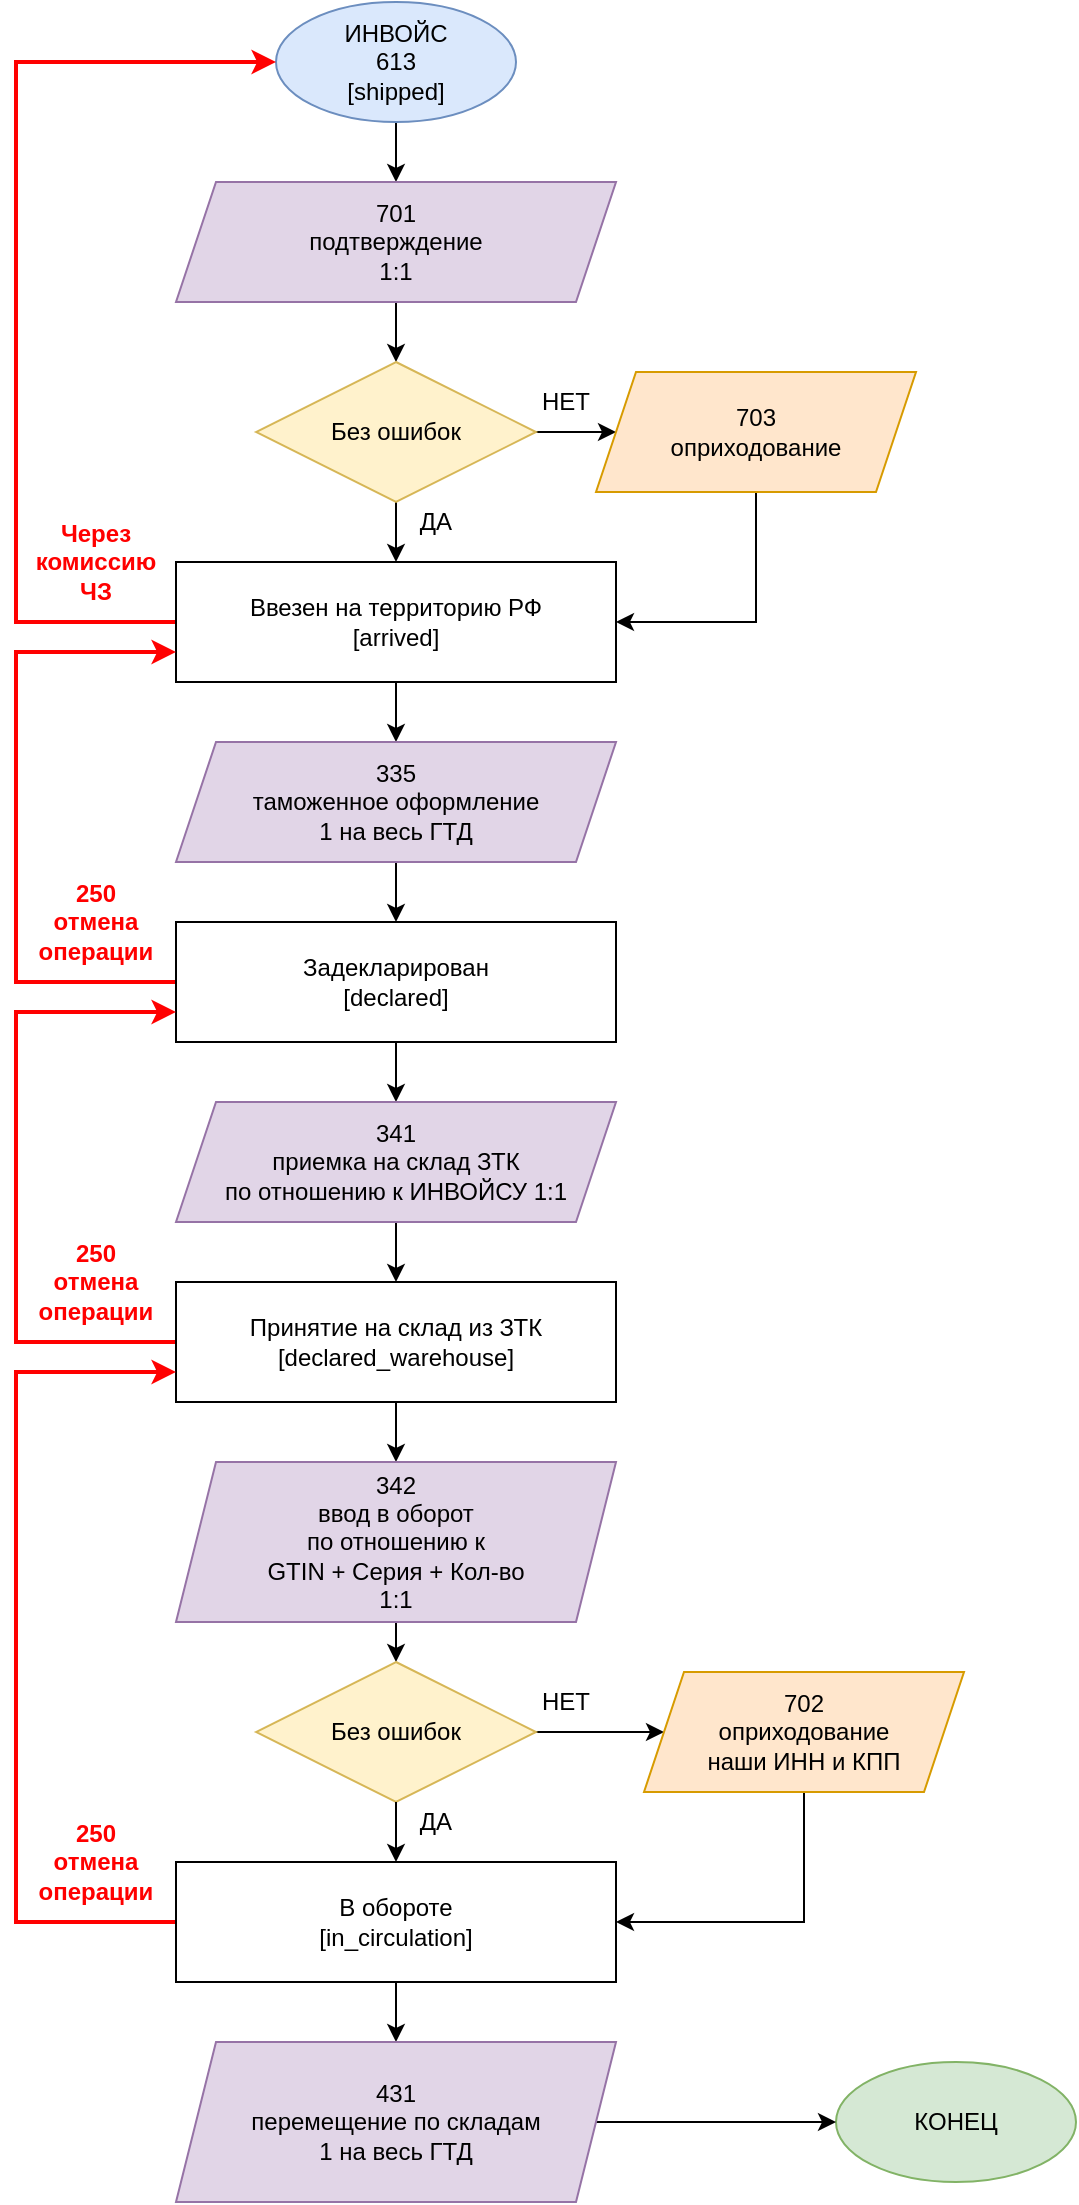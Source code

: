 <mxfile version="14.5.3" type="device" pages="3"><diagram id="KD-9zKYrFwsfSph1_g1K" name="Таможня"><mxGraphModel dx="2334" dy="1183" grid="1" gridSize="10" guides="1" tooltips="1" connect="1" arrows="1" fold="1" page="1" pageScale="1" pageWidth="827" pageHeight="1169" math="0" shadow="0"><root><mxCell id="U6wt1IYxVuwVDRr0pi_E-0"/><mxCell id="U6wt1IYxVuwVDRr0pi_E-1" parent="U6wt1IYxVuwVDRr0pi_E-0"/><mxCell id="E_GokH5FjDk3P01jpn5x-2" value="" style="edgeStyle=orthogonalEdgeStyle;rounded=0;orthogonalLoop=1;jettySize=auto;html=1;strokeWidth=1;" edge="1" parent="U6wt1IYxVuwVDRr0pi_E-1" source="E_GokH5FjDk3P01jpn5x-0" target="E_GokH5FjDk3P01jpn5x-1"><mxGeometry relative="1" as="geometry"/></mxCell><mxCell id="E_GokH5FjDk3P01jpn5x-0" value="ИНВОЙС&lt;br&gt;613&lt;br&gt;[shipped]" style="ellipse;whiteSpace=wrap;html=1;fillColor=#dae8fc;strokeColor=#6c8ebf;" vertex="1" parent="U6wt1IYxVuwVDRr0pi_E-1"><mxGeometry x="340" y="30" width="120" height="60" as="geometry"/></mxCell><mxCell id="E_GokH5FjDk3P01jpn5x-8" value="" style="edgeStyle=orthogonalEdgeStyle;rounded=0;orthogonalLoop=1;jettySize=auto;html=1;strokeColor=#000000;strokeWidth=1;" edge="1" parent="U6wt1IYxVuwVDRr0pi_E-1" source="E_GokH5FjDk3P01jpn5x-1" target="E_GokH5FjDk3P01jpn5x-7"><mxGeometry relative="1" as="geometry"/></mxCell><mxCell id="E_GokH5FjDk3P01jpn5x-1" value="701&lt;br&gt;подтверждение&lt;br&gt;1:1" style="shape=parallelogram;perimeter=parallelogramPerimeter;whiteSpace=wrap;html=1;fixedSize=1;fillColor=#e1d5e7;strokeColor=#9673a6;" vertex="1" parent="U6wt1IYxVuwVDRr0pi_E-1"><mxGeometry x="290" y="120" width="220" height="60" as="geometry"/></mxCell><mxCell id="2bm-Bml6In3gSzfUxMwF-2" style="edgeStyle=orthogonalEdgeStyle;rounded=0;orthogonalLoop=1;jettySize=auto;html=1;exitX=0;exitY=0.5;exitDx=0;exitDy=0;entryX=0;entryY=0.5;entryDx=0;entryDy=0;strokeWidth=2;strokeColor=#FF0000;" edge="1" parent="U6wt1IYxVuwVDRr0pi_E-1" source="E_GokH5FjDk3P01jpn5x-5" target="E_GokH5FjDk3P01jpn5x-0"><mxGeometry relative="1" as="geometry"><Array as="points"><mxPoint x="210" y="340"/><mxPoint x="210" y="60"/></Array></mxGeometry></mxCell><mxCell id="2bm-Bml6In3gSzfUxMwF-5" value="" style="edgeStyle=orthogonalEdgeStyle;rounded=0;orthogonalLoop=1;jettySize=auto;html=1;strokeWidth=1;" edge="1" parent="U6wt1IYxVuwVDRr0pi_E-1" source="E_GokH5FjDk3P01jpn5x-5" target="2bm-Bml6In3gSzfUxMwF-4"><mxGeometry relative="1" as="geometry"/></mxCell><mxCell id="E_GokH5FjDk3P01jpn5x-5" value="Ввезен на территорию РФ&lt;br&gt;[arrived]" style="whiteSpace=wrap;html=1;" vertex="1" parent="U6wt1IYxVuwVDRr0pi_E-1"><mxGeometry x="290" y="310" width="220" height="60" as="geometry"/></mxCell><mxCell id="E_GokH5FjDk3P01jpn5x-9" value="" style="edgeStyle=orthogonalEdgeStyle;rounded=0;orthogonalLoop=1;jettySize=auto;html=1;strokeColor=#000000;strokeWidth=1;" edge="1" parent="U6wt1IYxVuwVDRr0pi_E-1" source="E_GokH5FjDk3P01jpn5x-7" target="E_GokH5FjDk3P01jpn5x-5"><mxGeometry relative="1" as="geometry"/></mxCell><mxCell id="E_GokH5FjDk3P01jpn5x-11" value="" style="edgeStyle=orthogonalEdgeStyle;rounded=0;orthogonalLoop=1;jettySize=auto;html=1;strokeColor=#000000;strokeWidth=1;" edge="1" parent="U6wt1IYxVuwVDRr0pi_E-1" source="E_GokH5FjDk3P01jpn5x-7" target="E_GokH5FjDk3P01jpn5x-10"><mxGeometry relative="1" as="geometry"/></mxCell><mxCell id="E_GokH5FjDk3P01jpn5x-7" value="Без ошибок" style="rhombus;whiteSpace=wrap;html=1;fillColor=#fff2cc;strokeColor=#d6b656;" vertex="1" parent="U6wt1IYxVuwVDRr0pi_E-1"><mxGeometry x="330" y="210" width="140" height="70" as="geometry"/></mxCell><mxCell id="E_GokH5FjDk3P01jpn5x-12" style="edgeStyle=orthogonalEdgeStyle;rounded=0;orthogonalLoop=1;jettySize=auto;html=1;exitX=0.5;exitY=1;exitDx=0;exitDy=0;entryX=1;entryY=0.5;entryDx=0;entryDy=0;strokeColor=#000000;strokeWidth=1;" edge="1" parent="U6wt1IYxVuwVDRr0pi_E-1" source="E_GokH5FjDk3P01jpn5x-10" target="E_GokH5FjDk3P01jpn5x-5"><mxGeometry relative="1" as="geometry"/></mxCell><mxCell id="E_GokH5FjDk3P01jpn5x-10" value="703&lt;br&gt;оприходование" style="shape=parallelogram;perimeter=parallelogramPerimeter;whiteSpace=wrap;html=1;fixedSize=1;fillColor=#ffe6cc;strokeColor=#d79b00;" vertex="1" parent="U6wt1IYxVuwVDRr0pi_E-1"><mxGeometry x="500" y="215" width="160" height="60" as="geometry"/></mxCell><mxCell id="2bm-Bml6In3gSzfUxMwF-0" value="ДА" style="text;html=1;strokeColor=none;fillColor=none;align=center;verticalAlign=middle;whiteSpace=wrap;rounded=0;" vertex="1" parent="U6wt1IYxVuwVDRr0pi_E-1"><mxGeometry x="400" y="280" width="40" height="20" as="geometry"/></mxCell><mxCell id="2bm-Bml6In3gSzfUxMwF-1" value="НЕТ" style="text;html=1;strokeColor=none;fillColor=none;align=center;verticalAlign=middle;whiteSpace=wrap;rounded=0;" vertex="1" parent="U6wt1IYxVuwVDRr0pi_E-1"><mxGeometry x="465" y="220" width="40" height="20" as="geometry"/></mxCell><mxCell id="2bm-Bml6In3gSzfUxMwF-3" value="Через комиссию &lt;br&gt;ЧЗ" style="text;html=1;strokeColor=none;fillColor=none;align=center;verticalAlign=middle;whiteSpace=wrap;rounded=0;strokeWidth=1;fontColor=#FF0000;fontStyle=1" vertex="1" parent="U6wt1IYxVuwVDRr0pi_E-1"><mxGeometry x="210" y="280" width="80" height="60" as="geometry"/></mxCell><mxCell id="2bm-Bml6In3gSzfUxMwF-7" value="" style="edgeStyle=orthogonalEdgeStyle;rounded=0;orthogonalLoop=1;jettySize=auto;html=1;strokeColor=#000000;strokeWidth=1;fontColor=#000000;" edge="1" parent="U6wt1IYxVuwVDRr0pi_E-1" source="2bm-Bml6In3gSzfUxMwF-4" target="2bm-Bml6In3gSzfUxMwF-6"><mxGeometry relative="1" as="geometry"/></mxCell><mxCell id="2bm-Bml6In3gSzfUxMwF-4" value="335&lt;br&gt;таможенное оформление&lt;br&gt;1 на весь ГТД" style="shape=parallelogram;perimeter=parallelogramPerimeter;whiteSpace=wrap;html=1;fixedSize=1;fillColor=#e1d5e7;strokeColor=#9673a6;" vertex="1" parent="U6wt1IYxVuwVDRr0pi_E-1"><mxGeometry x="290" y="400" width="220" height="60" as="geometry"/></mxCell><mxCell id="2bm-Bml6In3gSzfUxMwF-8" style="edgeStyle=orthogonalEdgeStyle;rounded=0;orthogonalLoop=1;jettySize=auto;html=1;exitX=0;exitY=0.5;exitDx=0;exitDy=0;entryX=0;entryY=0.75;entryDx=0;entryDy=0;strokeWidth=2;fontColor=#000000;strokeColor=#FF0000;" edge="1" parent="U6wt1IYxVuwVDRr0pi_E-1" source="2bm-Bml6In3gSzfUxMwF-6" target="E_GokH5FjDk3P01jpn5x-5"><mxGeometry relative="1" as="geometry"><Array as="points"><mxPoint x="210" y="520"/><mxPoint x="210" y="355"/></Array></mxGeometry></mxCell><mxCell id="2bm-Bml6In3gSzfUxMwF-12" value="" style="edgeStyle=orthogonalEdgeStyle;rounded=0;orthogonalLoop=1;jettySize=auto;html=1;strokeWidth=1;fontColor=#000000;" edge="1" parent="U6wt1IYxVuwVDRr0pi_E-1" source="2bm-Bml6In3gSzfUxMwF-6" target="2bm-Bml6In3gSzfUxMwF-11"><mxGeometry relative="1" as="geometry"/></mxCell><mxCell id="2bm-Bml6In3gSzfUxMwF-6" value="Задекларирован&lt;br&gt;[declared]" style="whiteSpace=wrap;html=1;" vertex="1" parent="U6wt1IYxVuwVDRr0pi_E-1"><mxGeometry x="290" y="490" width="220" height="60" as="geometry"/></mxCell><mxCell id="2bm-Bml6In3gSzfUxMwF-10" value="250&lt;br&gt;отмена&lt;br&gt;операции" style="text;html=1;strokeColor=none;fillColor=none;align=center;verticalAlign=middle;whiteSpace=wrap;rounded=0;strokeWidth=1;fontColor=#FF0000;fontStyle=1" vertex="1" parent="U6wt1IYxVuwVDRr0pi_E-1"><mxGeometry x="210" y="460" width="80" height="60" as="geometry"/></mxCell><mxCell id="2bm-Bml6In3gSzfUxMwF-14" value="" style="edgeStyle=orthogonalEdgeStyle;rounded=0;orthogonalLoop=1;jettySize=auto;html=1;strokeColor=#000000;strokeWidth=1;fontColor=#000000;" edge="1" parent="U6wt1IYxVuwVDRr0pi_E-1" source="2bm-Bml6In3gSzfUxMwF-11" target="2bm-Bml6In3gSzfUxMwF-13"><mxGeometry relative="1" as="geometry"/></mxCell><mxCell id="2bm-Bml6In3gSzfUxMwF-11" value="341&lt;br&gt;приемка на склад ЗТК&lt;br&gt;по отношению к ИНВОЙСУ 1:1" style="shape=parallelogram;perimeter=parallelogramPerimeter;whiteSpace=wrap;html=1;fixedSize=1;fillColor=#e1d5e7;strokeColor=#9673a6;" vertex="1" parent="U6wt1IYxVuwVDRr0pi_E-1"><mxGeometry x="290" y="580" width="220" height="60" as="geometry"/></mxCell><mxCell id="2bm-Bml6In3gSzfUxMwF-15" style="edgeStyle=orthogonalEdgeStyle;rounded=0;orthogonalLoop=1;jettySize=auto;html=1;exitX=0;exitY=0.5;exitDx=0;exitDy=0;entryX=0;entryY=0.75;entryDx=0;entryDy=0;strokeWidth=2;fontColor=#000000;strokeColor=#FF0000;" edge="1" parent="U6wt1IYxVuwVDRr0pi_E-1" source="2bm-Bml6In3gSzfUxMwF-13" target="2bm-Bml6In3gSzfUxMwF-6"><mxGeometry relative="1" as="geometry"><Array as="points"><mxPoint x="210" y="700"/><mxPoint x="210" y="535"/></Array></mxGeometry></mxCell><mxCell id="9envBjVpr-s--zInX9rU-1" value="" style="edgeStyle=orthogonalEdgeStyle;rounded=0;orthogonalLoop=1;jettySize=auto;html=1;strokeWidth=1;fontColor=#000000;" edge="1" parent="U6wt1IYxVuwVDRr0pi_E-1" source="2bm-Bml6In3gSzfUxMwF-13" target="9envBjVpr-s--zInX9rU-0"><mxGeometry relative="1" as="geometry"/></mxCell><mxCell id="2bm-Bml6In3gSzfUxMwF-13" value="Принятие на склад из ЗТК&lt;br&gt;[declared_warehouse]" style="whiteSpace=wrap;html=1;" vertex="1" parent="U6wt1IYxVuwVDRr0pi_E-1"><mxGeometry x="290" y="670" width="220" height="60" as="geometry"/></mxCell><mxCell id="2bm-Bml6In3gSzfUxMwF-16" value="250&lt;br&gt;отмена&lt;br&gt;операции" style="text;html=1;strokeColor=none;fillColor=none;align=center;verticalAlign=middle;whiteSpace=wrap;rounded=0;strokeWidth=1;fontColor=#FF0000;fontStyle=1" vertex="1" parent="U6wt1IYxVuwVDRr0pi_E-1"><mxGeometry x="210" y="640" width="80" height="60" as="geometry"/></mxCell><mxCell id="Oi0i_vG1D34kUBi4GbMD-4" style="edgeStyle=orthogonalEdgeStyle;rounded=0;orthogonalLoop=1;jettySize=auto;html=1;exitX=0.5;exitY=1;exitDx=0;exitDy=0;entryX=0.5;entryY=0;entryDx=0;entryDy=0;strokeColor=#000000;strokeWidth=1;fontColor=#000000;" edge="1" parent="U6wt1IYxVuwVDRr0pi_E-1" source="9envBjVpr-s--zInX9rU-0" target="9envBjVpr-s--zInX9rU-4"><mxGeometry relative="1" as="geometry"/></mxCell><mxCell id="9envBjVpr-s--zInX9rU-0" value="342&lt;br&gt;ввод в оборот&lt;br&gt;по отношению к &lt;br&gt;GTIN + Серия + Кол-во&lt;br&gt;1:1" style="shape=parallelogram;perimeter=parallelogramPerimeter;whiteSpace=wrap;html=1;fixedSize=1;fillColor=#e1d5e7;strokeColor=#9673a6;" vertex="1" parent="U6wt1IYxVuwVDRr0pi_E-1"><mxGeometry x="290" y="760" width="220" height="80" as="geometry"/></mxCell><mxCell id="9envBjVpr-s--zInX9rU-13" style="edgeStyle=orthogonalEdgeStyle;rounded=0;orthogonalLoop=1;jettySize=auto;html=1;exitX=0;exitY=0.5;exitDx=0;exitDy=0;entryX=0;entryY=0.75;entryDx=0;entryDy=0;strokeWidth=2;fontColor=#000000;strokeColor=#FF0000;" edge="1" parent="U6wt1IYxVuwVDRr0pi_E-1" source="9envBjVpr-s--zInX9rU-2" target="2bm-Bml6In3gSzfUxMwF-13"><mxGeometry relative="1" as="geometry"><Array as="points"><mxPoint x="210" y="990"/><mxPoint x="210" y="715"/></Array></mxGeometry></mxCell><mxCell id="Oi0i_vG1D34kUBi4GbMD-6" style="edgeStyle=orthogonalEdgeStyle;rounded=0;orthogonalLoop=1;jettySize=auto;html=1;exitX=0.5;exitY=1;exitDx=0;exitDy=0;entryX=0.5;entryY=0;entryDx=0;entryDy=0;strokeColor=#000000;strokeWidth=1;fontColor=#000000;" edge="1" parent="U6wt1IYxVuwVDRr0pi_E-1" source="9envBjVpr-s--zInX9rU-2" target="Oi0i_vG1D34kUBi4GbMD-0"><mxGeometry relative="1" as="geometry"/></mxCell><mxCell id="9envBjVpr-s--zInX9rU-2" value="В обороте&lt;br&gt;[in_circulation]" style="whiteSpace=wrap;html=1;" vertex="1" parent="U6wt1IYxVuwVDRr0pi_E-1"><mxGeometry x="290" y="960" width="220" height="60" as="geometry"/></mxCell><mxCell id="9envBjVpr-s--zInX9rU-7" value="" style="edgeStyle=orthogonalEdgeStyle;rounded=0;orthogonalLoop=1;jettySize=auto;html=1;strokeColor=#000000;strokeWidth=1;fontColor=#000000;" edge="1" parent="U6wt1IYxVuwVDRr0pi_E-1" source="9envBjVpr-s--zInX9rU-4" target="9envBjVpr-s--zInX9rU-6"><mxGeometry relative="1" as="geometry"/></mxCell><mxCell id="9envBjVpr-s--zInX9rU-4" value="Без ошибок" style="rhombus;whiteSpace=wrap;html=1;fillColor=#fff2cc;strokeColor=#d6b656;" vertex="1" parent="U6wt1IYxVuwVDRr0pi_E-1"><mxGeometry x="330" y="860" width="140" height="70" as="geometry"/></mxCell><mxCell id="Oi0i_vG1D34kUBi4GbMD-5" style="edgeStyle=orthogonalEdgeStyle;rounded=0;orthogonalLoop=1;jettySize=auto;html=1;exitX=0.5;exitY=1;exitDx=0;exitDy=0;entryX=1;entryY=0.5;entryDx=0;entryDy=0;strokeColor=#000000;strokeWidth=1;fontColor=#000000;" edge="1" parent="U6wt1IYxVuwVDRr0pi_E-1" source="9envBjVpr-s--zInX9rU-6" target="9envBjVpr-s--zInX9rU-2"><mxGeometry relative="1" as="geometry"/></mxCell><mxCell id="9envBjVpr-s--zInX9rU-6" value="702&lt;br&gt;оприходование&lt;br&gt;наши ИНН и КПП" style="shape=parallelogram;perimeter=parallelogramPerimeter;whiteSpace=wrap;html=1;fixedSize=1;fillColor=#ffe6cc;strokeColor=#d79b00;" vertex="1" parent="U6wt1IYxVuwVDRr0pi_E-1"><mxGeometry x="524" y="865" width="160" height="60" as="geometry"/></mxCell><mxCell id="9envBjVpr-s--zInX9rU-8" value="КОНЕЦ" style="ellipse;whiteSpace=wrap;html=1;fillColor=#d5e8d4;strokeColor=#82b366;" vertex="1" parent="U6wt1IYxVuwVDRr0pi_E-1"><mxGeometry x="620" y="1060" width="120" height="60" as="geometry"/></mxCell><mxCell id="Oi0i_vG1D34kUBi4GbMD-3" style="edgeStyle=orthogonalEdgeStyle;rounded=0;orthogonalLoop=1;jettySize=auto;html=1;exitX=0;exitY=0;exitDx=0;exitDy=0;entryX=0.5;entryY=0;entryDx=0;entryDy=0;strokeColor=#000000;strokeWidth=1;fontColor=#000000;" edge="1" parent="U6wt1IYxVuwVDRr0pi_E-1" source="9envBjVpr-s--zInX9rU-11" target="9envBjVpr-s--zInX9rU-2"><mxGeometry relative="1" as="geometry"/></mxCell><mxCell id="9envBjVpr-s--zInX9rU-11" value="ДА" style="text;html=1;strokeColor=none;fillColor=none;align=center;verticalAlign=middle;whiteSpace=wrap;rounded=0;" vertex="1" parent="U6wt1IYxVuwVDRr0pi_E-1"><mxGeometry x="400" y="930" width="40" height="20" as="geometry"/></mxCell><mxCell id="9envBjVpr-s--zInX9rU-12" value="НЕТ" style="text;html=1;strokeColor=none;fillColor=none;align=center;verticalAlign=middle;whiteSpace=wrap;rounded=0;" vertex="1" parent="U6wt1IYxVuwVDRr0pi_E-1"><mxGeometry x="465" y="870" width="40" height="20" as="geometry"/></mxCell><mxCell id="9envBjVpr-s--zInX9rU-14" value="250&lt;br&gt;отмена&lt;br&gt;операции" style="text;html=1;strokeColor=none;fillColor=none;align=center;verticalAlign=middle;whiteSpace=wrap;rounded=0;strokeWidth=1;fontColor=#FF0000;fontStyle=1" vertex="1" parent="U6wt1IYxVuwVDRr0pi_E-1"><mxGeometry x="210" y="930" width="80" height="60" as="geometry"/></mxCell><mxCell id="Oi0i_vG1D34kUBi4GbMD-7" style="edgeStyle=orthogonalEdgeStyle;rounded=0;orthogonalLoop=1;jettySize=auto;html=1;exitX=1;exitY=0.5;exitDx=0;exitDy=0;entryX=0;entryY=0.5;entryDx=0;entryDy=0;strokeColor=#000000;strokeWidth=1;fontColor=#000000;" edge="1" parent="U6wt1IYxVuwVDRr0pi_E-1" source="Oi0i_vG1D34kUBi4GbMD-0" target="9envBjVpr-s--zInX9rU-8"><mxGeometry relative="1" as="geometry"/></mxCell><mxCell id="Oi0i_vG1D34kUBi4GbMD-0" value="431&lt;br&gt;перемещение по складам&lt;br&gt;1 на весь ГТД" style="shape=parallelogram;perimeter=parallelogramPerimeter;whiteSpace=wrap;html=1;fixedSize=1;fillColor=#e1d5e7;strokeColor=#9673a6;" vertex="1" parent="U6wt1IYxVuwVDRr0pi_E-1"><mxGeometry x="290" y="1050" width="220" height="80" as="geometry"/></mxCell></root></mxGraphModel></diagram><diagram id="7pE1c3X_t5cvwjhN5Ei_" name="Приход"><mxGraphModel dx="1922" dy="974" grid="1" gridSize="10" guides="1" tooltips="1" connect="1" arrows="1" fold="1" page="1" pageScale="1" pageWidth="827" pageHeight="1169" math="0" shadow="0"><root><mxCell id="kM5PLOVD1hdV6ZSJMRKt-0"/><mxCell id="kM5PLOVD1hdV6ZSJMRKt-1" parent="kM5PLOVD1hdV6ZSJMRKt-0"/><mxCell id="bgzrOhTBzZzaWPZOZ_uz-19" style="edgeStyle=orthogonalEdgeStyle;rounded=0;orthogonalLoop=1;jettySize=auto;html=1;exitX=0.5;exitY=1;exitDx=0;exitDy=0;entryX=0.5;entryY=0;entryDx=0;entryDy=0;strokeColor=#000000;strokeWidth=1;fontColor=#000000;" edge="1" parent="kM5PLOVD1hdV6ZSJMRKt-1" source="6h-eOCabc6o4DHB5sp66-0" target="bgzrOhTBzZzaWPZOZ_uz-13"><mxGeometry relative="1" as="geometry"/></mxCell><mxCell id="6h-eOCabc6o4DHB5sp66-0" value="Приход товара на склад" style="ellipse;whiteSpace=wrap;html=1;fillColor=#dae8fc;strokeColor=#6c8ebf;" vertex="1" parent="kM5PLOVD1hdV6ZSJMRKt-1"><mxGeometry x="119" y="30" width="120" height="60" as="geometry"/></mxCell><mxCell id="ttcPW4b0a1kpVX-7MMrN-3" value="" style="edgeStyle=orthogonalEdgeStyle;rounded=0;orthogonalLoop=1;jettySize=auto;html=1;strokeColor=#000000;strokeWidth=1;fontColor=#000000;" edge="1" parent="kM5PLOVD1hdV6ZSJMRKt-1" source="ttcPW4b0a1kpVX-7MMrN-0" target="ttcPW4b0a1kpVX-7MMrN-2"><mxGeometry relative="1" as="geometry"/></mxCell><mxCell id="ttcPW4b0a1kpVX-7MMrN-0" value="220&lt;br&gt;вложенность коробок" style="shape=parallelogram;perimeter=parallelogramPerimeter;whiteSpace=wrap;html=1;fixedSize=1;fillColor=#e1d5e7;strokeColor=#9673a6;" vertex="1" parent="kM5PLOVD1hdV6ZSJMRKt-1"><mxGeometry x="69" y="210" width="220" height="60" as="geometry"/></mxCell><mxCell id="CsDjHaIn5sIymLzatYvC-4" style="edgeStyle=orthogonalEdgeStyle;rounded=0;orthogonalLoop=1;jettySize=auto;html=1;exitX=0.5;exitY=1;exitDx=0;exitDy=0;entryX=0.5;entryY=0;entryDx=0;entryDy=0;strokeColor=#000000;strokeWidth=1;fontColor=#000000;" edge="1" parent="kM5PLOVD1hdV6ZSJMRKt-1" source="ttcPW4b0a1kpVX-7MMrN-2" target="CsDjHaIn5sIymLzatYvC-0"><mxGeometry relative="1" as="geometry"/></mxCell><mxCell id="ttcPW4b0a1kpVX-7MMrN-2" value="Сверка содержимого с ПН (6001)" style="rounded=0;whiteSpace=wrap;html=1;strokeWidth=1;fontColor=#000000;" vertex="1" parent="kM5PLOVD1hdV6ZSJMRKt-1"><mxGeometry x="69" y="300" width="220" height="60" as="geometry"/></mxCell><mxCell id="CsDjHaIn5sIymLzatYvC-7" value="" style="edgeStyle=orthogonalEdgeStyle;rounded=0;orthogonalLoop=1;jettySize=auto;html=1;strokeColor=#000000;strokeWidth=1;fontColor=#000000;" edge="1" parent="kM5PLOVD1hdV6ZSJMRKt-1" source="CsDjHaIn5sIymLzatYvC-0" target="CsDjHaIn5sIymLzatYvC-5"><mxGeometry relative="1" as="geometry"/></mxCell><mxCell id="bgzrOhTBzZzaWPZOZ_uz-6" value="" style="edgeStyle=orthogonalEdgeStyle;rounded=0;orthogonalLoop=1;jettySize=auto;html=1;strokeColor=#000000;strokeWidth=1;fontColor=#000000;" edge="1" parent="kM5PLOVD1hdV6ZSJMRKt-1" source="CsDjHaIn5sIymLzatYvC-0" target="bgzrOhTBzZzaWPZOZ_uz-3"><mxGeometry relative="1" as="geometry"/></mxCell><mxCell id="CsDjHaIn5sIymLzatYvC-0" value="Без ошибок" style="rhombus;whiteSpace=wrap;html=1;fillColor=#fff2cc;strokeColor=#d6b656;" vertex="1" parent="kM5PLOVD1hdV6ZSJMRKt-1"><mxGeometry x="109" y="390" width="140" height="70" as="geometry"/></mxCell><mxCell id="CsDjHaIn5sIymLzatYvC-1" value="ДА" style="text;html=1;strokeColor=none;fillColor=none;align=center;verticalAlign=middle;whiteSpace=wrap;rounded=0;" vertex="1" parent="kM5PLOVD1hdV6ZSJMRKt-1"><mxGeometry x="189" y="460" width="30" height="20" as="geometry"/></mxCell><mxCell id="CsDjHaIn5sIymLzatYvC-2" value="НЕТ" style="text;html=1;strokeColor=none;fillColor=none;align=center;verticalAlign=middle;whiteSpace=wrap;rounded=0;" vertex="1" parent="kM5PLOVD1hdV6ZSJMRKt-1"><mxGeometry x="244" y="400" width="40" height="20" as="geometry"/></mxCell><mxCell id="CsDjHaIn5sIymLzatYvC-13" style="edgeStyle=orthogonalEdgeStyle;rounded=0;orthogonalLoop=1;jettySize=auto;html=1;exitX=0.5;exitY=1;exitDx=0;exitDy=0;entryX=0.5;entryY=0;entryDx=0;entryDy=0;strokeColor=#000000;strokeWidth=1;fontColor=#000000;" edge="1" parent="kM5PLOVD1hdV6ZSJMRKt-1" source="CsDjHaIn5sIymLzatYvC-5" target="CsDjHaIn5sIymLzatYvC-9"><mxGeometry relative="1" as="geometry"/></mxCell><mxCell id="CsDjHaIn5sIymLzatYvC-5" value="701&lt;br&gt;подтверждение&lt;br&gt;весь документ" style="shape=parallelogram;perimeter=parallelogramPerimeter;whiteSpace=wrap;html=1;fixedSize=1;fillColor=#e1d5e7;strokeColor=#9673a6;" vertex="1" parent="kM5PLOVD1hdV6ZSJMRKt-1"><mxGeometry x="69" y="500" width="220" height="60" as="geometry"/></mxCell><mxCell id="CsDjHaIn5sIymLzatYvC-16" value="" style="edgeStyle=orthogonalEdgeStyle;rounded=0;orthogonalLoop=1;jettySize=auto;html=1;strokeColor=#000000;strokeWidth=1;fontColor=#000000;" edge="1" parent="kM5PLOVD1hdV6ZSJMRKt-1" source="CsDjHaIn5sIymLzatYvC-9" target="CsDjHaIn5sIymLzatYvC-15"><mxGeometry relative="1" as="geometry"/></mxCell><mxCell id="bgzrOhTBzZzaWPZOZ_uz-29" style="edgeStyle=orthogonalEdgeStyle;rounded=0;orthogonalLoop=1;jettySize=auto;html=1;exitX=0;exitY=0.5;exitDx=0;exitDy=0;entryX=0;entryY=0.5;entryDx=0;entryDy=0;strokeColor=#000000;strokeWidth=1;fontColor=#000000;" edge="1" parent="kM5PLOVD1hdV6ZSJMRKt-1" source="CsDjHaIn5sIymLzatYvC-9" target="bgzrOhTBzZzaWPZOZ_uz-0"><mxGeometry relative="1" as="geometry"><Array as="points"><mxPoint x="40" y="685"/><mxPoint x="40" y="891"/></Array></mxGeometry></mxCell><mxCell id="CsDjHaIn5sIymLzatYvC-9" value="КОТЕЛЬНИКИ&lt;br&gt;00000000172389" style="rhombus;whiteSpace=wrap;html=1;fillColor=#fff2cc;strokeColor=#d6b656;" vertex="1" parent="kM5PLOVD1hdV6ZSJMRKt-1"><mxGeometry x="89" y="650" width="180" height="70" as="geometry"/></mxCell><mxCell id="CsDjHaIn5sIymLzatYvC-10" value="ДА" style="text;html=1;strokeColor=none;fillColor=none;align=center;verticalAlign=middle;whiteSpace=wrap;rounded=0;" vertex="1" parent="kM5PLOVD1hdV6ZSJMRKt-1"><mxGeometry x="189" y="720" width="30" height="20" as="geometry"/></mxCell><mxCell id="CsDjHaIn5sIymLzatYvC-11" value="НЕТ" style="text;html=1;strokeColor=none;fillColor=none;align=center;verticalAlign=middle;whiteSpace=wrap;rounded=0;" vertex="1" parent="kM5PLOVD1hdV6ZSJMRKt-1"><mxGeometry x="59" y="660" width="40" height="20" as="geometry"/></mxCell><mxCell id="bgzrOhTBzZzaWPZOZ_uz-1" value="" style="edgeStyle=orthogonalEdgeStyle;rounded=0;orthogonalLoop=1;jettySize=auto;html=1;strokeColor=#000000;strokeWidth=1;fontColor=#000000;" edge="1" parent="kM5PLOVD1hdV6ZSJMRKt-1" source="CsDjHaIn5sIymLzatYvC-15" target="bgzrOhTBzZzaWPZOZ_uz-0"><mxGeometry relative="1" as="geometry"/></mxCell><mxCell id="CsDjHaIn5sIymLzatYvC-15" value="431&lt;br&gt;перемещение по складам&lt;br&gt;по подтвержденным позициям" style="shape=parallelogram;perimeter=parallelogramPerimeter;whiteSpace=wrap;html=1;fixedSize=1;fillColor=#e1d5e7;strokeColor=#9673a6;" vertex="1" parent="kM5PLOVD1hdV6ZSJMRKt-1"><mxGeometry x="69" y="761" width="220" height="60" as="geometry"/></mxCell><mxCell id="bgzrOhTBzZzaWPZOZ_uz-0" value="КОНЕЦ" style="ellipse;whiteSpace=wrap;html=1;fillColor=#d5e8d4;strokeColor=#82b366;" vertex="1" parent="kM5PLOVD1hdV6ZSJMRKt-1"><mxGeometry x="119" y="861" width="120" height="60" as="geometry"/></mxCell><mxCell id="bgzrOhTBzZzaWPZOZ_uz-8" value="" style="edgeStyle=orthogonalEdgeStyle;rounded=0;orthogonalLoop=1;jettySize=auto;html=1;strokeColor=#000000;strokeWidth=1;fontColor=#000000;" edge="1" parent="kM5PLOVD1hdV6ZSJMRKt-1" source="bgzrOhTBzZzaWPZOZ_uz-3" target="bgzrOhTBzZzaWPZOZ_uz-7"><mxGeometry relative="1" as="geometry"/></mxCell><mxCell id="bgzrOhTBzZzaWPZOZ_uz-37" style="edgeStyle=orthogonalEdgeStyle;rounded=0;orthogonalLoop=1;jettySize=auto;html=1;exitX=1;exitY=0.5;exitDx=0;exitDy=0;entryX=1;entryY=0.5;entryDx=0;entryDy=0;strokeColor=#000000;strokeWidth=1;fontColor=#000000;" edge="1" parent="kM5PLOVD1hdV6ZSJMRKt-1" source="bgzrOhTBzZzaWPZOZ_uz-3" target="bgzrOhTBzZzaWPZOZ_uz-10"><mxGeometry relative="1" as="geometry"><Array as="points"><mxPoint x="610" y="425"/><mxPoint x="610" y="650"/></Array></mxGeometry></mxCell><mxCell id="bgzrOhTBzZzaWPZOZ_uz-3" value="Совпадения по&lt;br&gt;GTIN + Серия + Кол-во" style="rhombus;whiteSpace=wrap;html=1;fillColor=#fff2cc;strokeColor=#d6b656;" vertex="1" parent="kM5PLOVD1hdV6ZSJMRKt-1"><mxGeometry x="330" y="390" width="220" height="70" as="geometry"/></mxCell><mxCell id="bgzrOhTBzZzaWPZOZ_uz-4" value="ДА" style="text;html=1;strokeColor=none;fillColor=none;align=center;verticalAlign=middle;whiteSpace=wrap;rounded=0;" vertex="1" parent="kM5PLOVD1hdV6ZSJMRKt-1"><mxGeometry x="464" y="460" width="30" height="20" as="geometry"/></mxCell><mxCell id="bgzrOhTBzZzaWPZOZ_uz-5" value="НЕТ" style="text;html=1;strokeColor=none;fillColor=none;align=center;verticalAlign=middle;whiteSpace=wrap;rounded=0;" vertex="1" parent="kM5PLOVD1hdV6ZSJMRKt-1"><mxGeometry x="555" y="400" width="40" height="20" as="geometry"/></mxCell><mxCell id="bgzrOhTBzZzaWPZOZ_uz-9" style="edgeStyle=orthogonalEdgeStyle;rounded=0;orthogonalLoop=1;jettySize=auto;html=1;exitX=0.5;exitY=1;exitDx=0;exitDy=0;entryX=0.5;entryY=0;entryDx=0;entryDy=0;strokeColor=#000000;strokeWidth=1;fontColor=#000000;" edge="1" parent="kM5PLOVD1hdV6ZSJMRKt-1" source="bgzrOhTBzZzaWPZOZ_uz-7" target="CsDjHaIn5sIymLzatYvC-9"><mxGeometry relative="1" as="geometry"><Array as="points"><mxPoint x="440" y="590"/><mxPoint x="179" y="590"/></Array></mxGeometry></mxCell><mxCell id="bgzrOhTBzZzaWPZOZ_uz-7" value="701&lt;br&gt;подтверждение&lt;br&gt;совпадений" style="shape=parallelogram;perimeter=parallelogramPerimeter;whiteSpace=wrap;html=1;fixedSize=1;fillColor=#e1d5e7;strokeColor=#9673a6;" vertex="1" parent="kM5PLOVD1hdV6ZSJMRKt-1"><mxGeometry x="330" y="500" width="220" height="60" as="geometry"/></mxCell><mxCell id="bgzrOhTBzZzaWPZOZ_uz-30" style="edgeStyle=orthogonalEdgeStyle;rounded=0;orthogonalLoop=1;jettySize=auto;html=1;exitX=0.5;exitY=1;exitDx=0;exitDy=0;entryX=1;entryY=0.5;entryDx=0;entryDy=0;strokeColor=#000000;strokeWidth=1;fontColor=#000000;" edge="1" parent="kM5PLOVD1hdV6ZSJMRKt-1" source="bgzrOhTBzZzaWPZOZ_uz-10" target="bgzrOhTBzZzaWPZOZ_uz-0"><mxGeometry relative="1" as="geometry"/></mxCell><mxCell id="bgzrOhTBzZzaWPZOZ_uz-10" value="252&lt;br&gt;отказ от приемки&lt;br&gt;по не совпадениям" style="shape=parallelogram;perimeter=parallelogramPerimeter;whiteSpace=wrap;html=1;fixedSize=1;fillColor=#e1d5e7;strokeColor=#9673a6;" vertex="1" parent="kM5PLOVD1hdV6ZSJMRKt-1"><mxGeometry x="330" y="620" width="220" height="60" as="geometry"/></mxCell><mxCell id="bgzrOhTBzZzaWPZOZ_uz-17" value="" style="edgeStyle=orthogonalEdgeStyle;rounded=0;orthogonalLoop=1;jettySize=auto;html=1;strokeColor=#000000;strokeWidth=1;fontColor=#000000;" edge="1" parent="kM5PLOVD1hdV6ZSJMRKt-1" source="bgzrOhTBzZzaWPZOZ_uz-13" target="ttcPW4b0a1kpVX-7MMrN-0"><mxGeometry relative="1" as="geometry"/></mxCell><mxCell id="bgzrOhTBzZzaWPZOZ_uz-23" style="edgeStyle=orthogonalEdgeStyle;rounded=0;orthogonalLoop=1;jettySize=auto;html=1;exitX=1;exitY=0.5;exitDx=0;exitDy=0;entryX=0;entryY=0.5;entryDx=0;entryDy=0;strokeColor=#000000;strokeWidth=1;fontColor=#000000;" edge="1" parent="kM5PLOVD1hdV6ZSJMRKt-1" source="bgzrOhTBzZzaWPZOZ_uz-13" target="bgzrOhTBzZzaWPZOZ_uz-20"><mxGeometry relative="1" as="geometry"/></mxCell><mxCell id="bgzrOhTBzZzaWPZOZ_uz-13" value="Документ в МДЛП&lt;br&gt;есть (601,603)" style="rhombus;whiteSpace=wrap;html=1;fillColor=#fff2cc;strokeColor=#d6b656;" vertex="1" parent="kM5PLOVD1hdV6ZSJMRKt-1"><mxGeometry x="89" y="110" width="180" height="70" as="geometry"/></mxCell><mxCell id="bgzrOhTBzZzaWPZOZ_uz-14" value="ДА" style="text;html=1;strokeColor=none;fillColor=none;align=center;verticalAlign=middle;whiteSpace=wrap;rounded=0;" vertex="1" parent="kM5PLOVD1hdV6ZSJMRKt-1"><mxGeometry x="189" y="180" width="30" height="20" as="geometry"/></mxCell><mxCell id="bgzrOhTBzZzaWPZOZ_uz-15" value="НЕТ" style="text;html=1;strokeColor=none;fillColor=none;align=center;verticalAlign=middle;whiteSpace=wrap;rounded=0;" vertex="1" parent="kM5PLOVD1hdV6ZSJMRKt-1"><mxGeometry x="269" y="120" width="40" height="20" as="geometry"/></mxCell><mxCell id="bgzrOhTBzZzaWPZOZ_uz-25" value="" style="edgeStyle=orthogonalEdgeStyle;rounded=0;orthogonalLoop=1;jettySize=auto;html=1;strokeColor=#000000;strokeWidth=1;fontColor=#000000;" edge="1" parent="kM5PLOVD1hdV6ZSJMRKt-1" source="bgzrOhTBzZzaWPZOZ_uz-20" target="bgzrOhTBzZzaWPZOZ_uz-24"><mxGeometry relative="1" as="geometry"/></mxCell><mxCell id="bgzrOhTBzZzaWPZOZ_uz-28" value="" style="edgeStyle=orthogonalEdgeStyle;rounded=0;orthogonalLoop=1;jettySize=auto;html=1;strokeColor=#000000;strokeWidth=1;fontColor=#000000;" edge="1" parent="kM5PLOVD1hdV6ZSJMRKt-1" source="bgzrOhTBzZzaWPZOZ_uz-20" target="bgzrOhTBzZzaWPZOZ_uz-27"><mxGeometry relative="1" as="geometry"/></mxCell><mxCell id="bgzrOhTBzZzaWPZOZ_uz-20" value="Совпадения по&lt;br&gt;GTIN + Серия + Кол-во" style="rhombus;whiteSpace=wrap;html=1;fillColor=#fff2cc;strokeColor=#d6b656;" vertex="1" parent="kM5PLOVD1hdV6ZSJMRKt-1"><mxGeometry x="330" y="110" width="220" height="70" as="geometry"/></mxCell><mxCell id="bgzrOhTBzZzaWPZOZ_uz-21" value="ДА" style="text;html=1;strokeColor=none;fillColor=none;align=center;verticalAlign=middle;whiteSpace=wrap;rounded=0;" vertex="1" parent="kM5PLOVD1hdV6ZSJMRKt-1"><mxGeometry x="464" y="180" width="30" height="20" as="geometry"/></mxCell><mxCell id="bgzrOhTBzZzaWPZOZ_uz-22" value="НЕТ" style="text;html=1;strokeColor=none;fillColor=none;align=center;verticalAlign=middle;whiteSpace=wrap;rounded=0;" vertex="1" parent="kM5PLOVD1hdV6ZSJMRKt-1"><mxGeometry x="555" y="120" width="40" height="20" as="geometry"/></mxCell><mxCell id="bgzrOhTBzZzaWPZOZ_uz-35" value="" style="edgeStyle=orthogonalEdgeStyle;rounded=0;orthogonalLoop=1;jettySize=auto;html=1;strokeColor=#000000;strokeWidth=1;fontColor=#000000;" edge="1" parent="kM5PLOVD1hdV6ZSJMRKt-1" source="bgzrOhTBzZzaWPZOZ_uz-24" target="bgzrOhTBzZzaWPZOZ_uz-34"><mxGeometry relative="1" as="geometry"/></mxCell><mxCell id="bgzrOhTBzZzaWPZOZ_uz-24" value="702&lt;br&gt;оприходование&lt;br&gt;по совпадениям" style="shape=parallelogram;perimeter=parallelogramPerimeter;whiteSpace=wrap;html=1;fixedSize=1;fillColor=#e1d5e7;strokeColor=#9673a6;" vertex="1" parent="kM5PLOVD1hdV6ZSJMRKt-1"><mxGeometry x="330" y="210" width="220" height="60" as="geometry"/></mxCell><mxCell id="bgzrOhTBzZzaWPZOZ_uz-33" style="edgeStyle=orthogonalEdgeStyle;rounded=0;orthogonalLoop=1;jettySize=auto;html=1;exitX=0.5;exitY=1;exitDx=0;exitDy=0;entryX=1;entryY=0.5;entryDx=0;entryDy=0;strokeColor=#000000;strokeWidth=1;fontColor=#000000;" edge="1" parent="kM5PLOVD1hdV6ZSJMRKt-1" source="bgzrOhTBzZzaWPZOZ_uz-27" target="bgzrOhTBzZzaWPZOZ_uz-0"><mxGeometry relative="1" as="geometry"/></mxCell><mxCell id="bgzrOhTBzZzaWPZOZ_uz-27" value="Отказ от приемки" style="rounded=0;whiteSpace=wrap;html=1;strokeWidth=1;fontColor=#000000;" vertex="1" parent="kM5PLOVD1hdV6ZSJMRKt-1"><mxGeometry x="620" y="115" width="160" height="60" as="geometry"/></mxCell><mxCell id="bgzrOhTBzZzaWPZOZ_uz-36" style="edgeStyle=orthogonalEdgeStyle;rounded=0;orthogonalLoop=1;jettySize=auto;html=1;exitX=1;exitY=0.5;exitDx=0;exitDy=0;entryX=1;entryY=0.5;entryDx=0;entryDy=0;strokeColor=#000000;strokeWidth=1;fontColor=#000000;" edge="1" parent="kM5PLOVD1hdV6ZSJMRKt-1" source="bgzrOhTBzZzaWPZOZ_uz-34" target="bgzrOhTBzZzaWPZOZ_uz-0"><mxGeometry relative="1" as="geometry"><Array as="points"><mxPoint x="700" y="330"/><mxPoint x="700" y="891"/></Array></mxGeometry></mxCell><mxCell id="bgzrOhTBzZzaWPZOZ_uz-34" value="Отказ от приемки по несовпадениям" style="rounded=0;whiteSpace=wrap;html=1;strokeWidth=1;fontColor=#000000;" vertex="1" parent="kM5PLOVD1hdV6ZSJMRKt-1"><mxGeometry x="330" y="300" width="220" height="60" as="geometry"/></mxCell></root></mxGraphModel></diagram><diagram id="0XhQloj9eol29l44m74p" name="Общая"><mxGraphModel dx="193" dy="690" grid="1" gridSize="10" guides="1" tooltips="1" connect="1" arrows="1" fold="1" page="1" pageScale="1" pageWidth="1169" pageHeight="827" math="0" shadow="0"><root><mxCell id="kyfXwS2amUqMG_Dio6Pv-0"/><mxCell id="8V0As2efvIM2ByDiwWGh-140" value="Схемы" style="locked=1;" parent="kyfXwS2amUqMG_Dio6Pv-0"/><mxCell id="8V0As2efvIM2ByDiwWGh-141" style="edgeStyle=orthogonalEdgeStyle;rounded=0;orthogonalLoop=1;jettySize=auto;html=1;exitX=0.5;exitY=1;exitDx=0;exitDy=0;entryX=0.5;entryY=0;entryDx=0;entryDy=0;strokeColor=#d6b656;strokeWidth=1;fontColor=#3399FF;fillColor=#fff2cc;" edge="1" parent="8V0As2efvIM2ByDiwWGh-140" source="8V0As2efvIM2ByDiwWGh-142" target="8V0As2efvIM2ByDiwWGh-147"><mxGeometry relative="1" as="geometry"/></mxCell><mxCell id="8V0As2efvIM2ByDiwWGh-142" value="&lt;font color=&quot;#000000&quot;&gt;601&lt;/font&gt;" style="rounded=0;whiteSpace=wrap;html=1;strokeWidth=1;fillColor=#f5f5f5;fontColor=#333333;strokeColor=#666666;" vertex="1" parent="8V0As2efvIM2ByDiwWGh-140"><mxGeometry x="1530" y="124" width="60" height="30" as="geometry"/></mxCell><mxCell id="8V0As2efvIM2ByDiwWGh-143" style="edgeStyle=orthogonalEdgeStyle;rounded=0;orthogonalLoop=1;jettySize=auto;html=1;exitX=0.5;exitY=1;exitDx=0;exitDy=0;entryX=0.5;entryY=0;entryDx=0;entryDy=0;strokeColor=#d6b656;strokeWidth=1;fontColor=#3399FF;fillColor=#fff2cc;" edge="1" parent="8V0As2efvIM2ByDiwWGh-140" source="8V0As2efvIM2ByDiwWGh-144" target="8V0As2efvIM2ByDiwWGh-151"><mxGeometry relative="1" as="geometry"/></mxCell><mxCell id="8V0As2efvIM2ByDiwWGh-144" value="&lt;font color=&quot;#000000&quot;&gt;701&lt;/font&gt;" style="rounded=0;whiteSpace=wrap;html=1;strokeWidth=1;fillColor=#d5e8d4;strokeColor=#82b366;" vertex="1" parent="8V0As2efvIM2ByDiwWGh-140"><mxGeometry x="1640" y="234" width="60" height="30" as="geometry"/></mxCell><mxCell id="8V0As2efvIM2ByDiwWGh-145" style="edgeStyle=orthogonalEdgeStyle;rounded=0;orthogonalLoop=1;jettySize=auto;html=1;exitX=1;exitY=0.5;exitDx=0;exitDy=0;entryX=0.5;entryY=0;entryDx=0;entryDy=0;strokeColor=#82b366;strokeWidth=1;fontColor=#3399FF;fillColor=#d5e8d4;" edge="1" parent="8V0As2efvIM2ByDiwWGh-140" source="8V0As2efvIM2ByDiwWGh-147" target="8V0As2efvIM2ByDiwWGh-144"><mxGeometry relative="1" as="geometry"/></mxCell><mxCell id="8V0As2efvIM2ByDiwWGh-146" style="edgeStyle=orthogonalEdgeStyle;rounded=0;orthogonalLoop=1;jettySize=auto;html=1;exitX=0;exitY=0.5;exitDx=0;exitDy=0;entryX=0.5;entryY=0;entryDx=0;entryDy=0;strokeColor=#b85450;strokeWidth=1;fontColor=#3399FF;fillColor=#f8cecc;" edge="1" parent="8V0As2efvIM2ByDiwWGh-140" source="8V0As2efvIM2ByDiwWGh-147" target="8V0As2efvIM2ByDiwWGh-148"><mxGeometry relative="1" as="geometry"/></mxCell><mxCell id="8V0As2efvIM2ByDiwWGh-147" value="ОК" style="rhombus;whiteSpace=wrap;html=1;strokeWidth=1;fillColor=#fff2cc;strokeColor=#d6b656;" vertex="1" parent="8V0As2efvIM2ByDiwWGh-140"><mxGeometry x="1550" y="194" width="100" height="40" as="geometry"/></mxCell><mxCell id="8V0As2efvIM2ByDiwWGh-148" value="&lt;font color=&quot;#000000&quot;&gt;252&lt;/font&gt;" style="rounded=0;whiteSpace=wrap;html=1;strokeWidth=1;fillColor=#f8cecc;strokeColor=#b85450;" vertex="1" parent="8V0As2efvIM2ByDiwWGh-140"><mxGeometry x="1500" y="234" width="60" height="30" as="geometry"/></mxCell><mxCell id="8V0As2efvIM2ByDiwWGh-149" style="edgeStyle=orthogonalEdgeStyle;rounded=0;orthogonalLoop=1;jettySize=auto;html=1;exitX=1;exitY=0.5;exitDx=0;exitDy=0;entryX=0.5;entryY=0;entryDx=0;entryDy=0;strokeColor=#666666;strokeWidth=1;fontColor=#3399FF;fillColor=#f5f5f5;" edge="1" parent="8V0As2efvIM2ByDiwWGh-140" source="8V0As2efvIM2ByDiwWGh-151" target="8V0As2efvIM2ByDiwWGh-153"><mxGeometry relative="1" as="geometry"/></mxCell><mxCell id="8V0As2efvIM2ByDiwWGh-150" style="edgeStyle=orthogonalEdgeStyle;rounded=0;orthogonalLoop=1;jettySize=auto;html=1;exitX=0.5;exitY=1;exitDx=0;exitDy=0;entryX=0.5;entryY=0;entryDx=0;entryDy=0;strokeColor=#d6b656;strokeWidth=1;fontColor=#3399FF;fillColor=#fff2cc;" edge="1" parent="8V0As2efvIM2ByDiwWGh-140" source="8V0As2efvIM2ByDiwWGh-151" target="8V0As2efvIM2ByDiwWGh-164"><mxGeometry relative="1" as="geometry"/></mxCell><mxCell id="8V0As2efvIM2ByDiwWGh-151" value="Котельники" style="rhombus;whiteSpace=wrap;html=1;strokeWidth=1;fillColor=#fff2cc;strokeColor=#d6b656;" vertex="1" parent="8V0As2efvIM2ByDiwWGh-140"><mxGeometry x="1620" y="284" width="100" height="40" as="geometry"/></mxCell><mxCell id="8V0As2efvIM2ByDiwWGh-152" style="edgeStyle=orthogonalEdgeStyle;rounded=0;orthogonalLoop=1;jettySize=auto;html=1;exitX=0.5;exitY=1;exitDx=0;exitDy=0;entryX=0.5;entryY=0;entryDx=0;entryDy=0;strokeColor=#d6b656;strokeWidth=1;fontColor=#3399FF;fillColor=#fff2cc;" edge="1" parent="8V0As2efvIM2ByDiwWGh-140" source="8V0As2efvIM2ByDiwWGh-153" target="8V0As2efvIM2ByDiwWGh-164"><mxGeometry relative="1" as="geometry"/></mxCell><mxCell id="8V0As2efvIM2ByDiwWGh-153" value="&lt;font color=&quot;#000000&quot;&gt;431&lt;/font&gt;" style="rounded=0;whiteSpace=wrap;html=1;strokeWidth=1;fillColor=#f5f5f5;fontColor=#333333;strokeColor=#666666;" vertex="1" parent="8V0As2efvIM2ByDiwWGh-140"><mxGeometry x="1710" y="324" width="60" height="30" as="geometry"/></mxCell><mxCell id="8V0As2efvIM2ByDiwWGh-154" style="edgeStyle=orthogonalEdgeStyle;rounded=0;orthogonalLoop=1;jettySize=auto;html=1;exitX=1;exitY=0.5;exitDx=0;exitDy=0;entryX=0.5;entryY=0;entryDx=0;entryDy=0;strokeColor=#666666;strokeWidth=1;fontColor=#3399FF;fillColor=#f5f5f5;" edge="1" parent="8V0As2efvIM2ByDiwWGh-140" source="8V0As2efvIM2ByDiwWGh-156" target="8V0As2efvIM2ByDiwWGh-158"><mxGeometry relative="1" as="geometry"/></mxCell><mxCell id="8V0As2efvIM2ByDiwWGh-155" style="edgeStyle=orthogonalEdgeStyle;rounded=0;orthogonalLoop=1;jettySize=auto;html=1;exitX=0.5;exitY=1;exitDx=0;exitDy=0;entryX=0.5;entryY=0;entryDx=0;entryDy=0;strokeColor=#d6b656;strokeWidth=1;fontColor=#3399FF;fillColor=#fff2cc;" edge="1" parent="8V0As2efvIM2ByDiwWGh-140" source="8V0As2efvIM2ByDiwWGh-156" target="8V0As2efvIM2ByDiwWGh-161"><mxGeometry relative="1" as="geometry"/></mxCell><mxCell id="8V0As2efvIM2ByDiwWGh-156" value="Разагрегация" style="rhombus;whiteSpace=wrap;html=1;strokeWidth=1;fillColor=#fff2cc;strokeColor=#d6b656;" vertex="1" parent="8V0As2efvIM2ByDiwWGh-140"><mxGeometry x="1620" y="459" width="100" height="40" as="geometry"/></mxCell><mxCell id="8V0As2efvIM2ByDiwWGh-157" style="edgeStyle=orthogonalEdgeStyle;rounded=0;orthogonalLoop=1;jettySize=auto;html=1;exitX=0.5;exitY=1;exitDx=0;exitDy=0;entryX=0.5;entryY=0;entryDx=0;entryDy=0;strokeColor=#d6b656;strokeWidth=1;fontColor=#3399FF;fillColor=#fff2cc;" edge="1" parent="8V0As2efvIM2ByDiwWGh-140" source="8V0As2efvIM2ByDiwWGh-158" target="8V0As2efvIM2ByDiwWGh-161"><mxGeometry relative="1" as="geometry"/></mxCell><mxCell id="8V0As2efvIM2ByDiwWGh-158" value="&lt;font color=&quot;#000000&quot;&gt;912&lt;/font&gt;" style="rounded=0;whiteSpace=wrap;html=1;strokeWidth=1;fillColor=#f5f5f5;strokeColor=#666666;fontColor=#333333;" vertex="1" parent="8V0As2efvIM2ByDiwWGh-140"><mxGeometry x="1710" y="499" width="60" height="30" as="geometry"/></mxCell><mxCell id="8V0As2efvIM2ByDiwWGh-159" style="edgeStyle=orthogonalEdgeStyle;rounded=0;orthogonalLoop=1;jettySize=auto;html=1;exitX=1;exitY=0.5;exitDx=0;exitDy=0;entryX=0;entryY=0.5;entryDx=0;entryDy=0;strokeColor=#666666;strokeWidth=1;fontColor=#3399FF;fillColor=#f5f5f5;" edge="1" parent="8V0As2efvIM2ByDiwWGh-140" source="8V0As2efvIM2ByDiwWGh-161" target="8V0As2efvIM2ByDiwWGh-173"><mxGeometry relative="1" as="geometry"/></mxCell><mxCell id="8V0As2efvIM2ByDiwWGh-160" style="edgeStyle=orthogonalEdgeStyle;rounded=0;orthogonalLoop=1;jettySize=auto;html=1;exitX=0.5;exitY=1;exitDx=0;exitDy=0;entryX=0.5;entryY=0;entryDx=0;entryDy=0;strokeColor=#666666;strokeWidth=1;fontColor=#3399FF;fillColor=#f5f5f5;" edge="1" parent="8V0As2efvIM2ByDiwWGh-140" source="8V0As2efvIM2ByDiwWGh-161" target="8V0As2efvIM2ByDiwWGh-181"><mxGeometry relative="1" as="geometry"/></mxCell><mxCell id="8V0As2efvIM2ByDiwWGh-161" value="Агентский" style="rhombus;whiteSpace=wrap;html=1;strokeWidth=1;fillColor=#fff2cc;strokeColor=#d6b656;" vertex="1" parent="8V0As2efvIM2ByDiwWGh-140"><mxGeometry x="1620" y="573" width="100" height="40" as="geometry"/></mxCell><mxCell id="8V0As2efvIM2ByDiwWGh-162" style="edgeStyle=orthogonalEdgeStyle;rounded=0;orthogonalLoop=1;jettySize=auto;html=1;exitX=0;exitY=0.5;exitDx=0;exitDy=0;entryX=1;entryY=0.5;entryDx=0;entryDy=0;strokeColor=#666666;strokeWidth=1;fontColor=#3399FF;fillColor=#f5f5f5;" edge="1" parent="8V0As2efvIM2ByDiwWGh-140" source="8V0As2efvIM2ByDiwWGh-164" target="8V0As2efvIM2ByDiwWGh-166"><mxGeometry relative="1" as="geometry"/></mxCell><mxCell id="8V0As2efvIM2ByDiwWGh-163" style="edgeStyle=orthogonalEdgeStyle;rounded=0;orthogonalLoop=1;jettySize=auto;html=1;exitX=0.5;exitY=1;exitDx=0;exitDy=0;entryX=0.5;entryY=0;entryDx=0;entryDy=0;strokeColor=#d6b656;strokeWidth=1;fontColor=#3399FF;fillColor=#fff2cc;" edge="1" parent="8V0As2efvIM2ByDiwWGh-140" source="8V0As2efvIM2ByDiwWGh-164" target="8V0As2efvIM2ByDiwWGh-156"><mxGeometry relative="1" as="geometry"/></mxCell><mxCell id="8V0As2efvIM2ByDiwWGh-164" value="СПБ" style="rhombus;whiteSpace=wrap;html=1;strokeWidth=1;fillColor=#fff2cc;strokeColor=#d6b656;" vertex="1" parent="8V0As2efvIM2ByDiwWGh-140"><mxGeometry x="1620" y="394" width="100" height="40" as="geometry"/></mxCell><mxCell id="8V0As2efvIM2ByDiwWGh-165" style="edgeStyle=orthogonalEdgeStyle;rounded=0;orthogonalLoop=1;jettySize=auto;html=1;exitX=0;exitY=0.5;exitDx=0;exitDy=0;entryX=1;entryY=0.5;entryDx=0;entryDy=0;strokeColor=#d6b656;strokeWidth=1;fontColor=#3399FF;fillColor=#fff2cc;" edge="1" parent="8V0As2efvIM2ByDiwWGh-140" source="8V0As2efvIM2ByDiwWGh-166" target="8V0As2efvIM2ByDiwWGh-169"><mxGeometry relative="1" as="geometry"/></mxCell><mxCell id="8V0As2efvIM2ByDiwWGh-166" value="&lt;font color=&quot;#000000&quot;&gt;472&lt;/font&gt;" style="rounded=0;whiteSpace=wrap;html=1;strokeWidth=1;fillColor=#f5f5f5;fontColor=#333333;strokeColor=#666666;" vertex="1" parent="8V0As2efvIM2ByDiwWGh-140"><mxGeometry x="1530" y="399" width="60" height="30" as="geometry"/></mxCell><mxCell id="8V0As2efvIM2ByDiwWGh-167" style="edgeStyle=orthogonalEdgeStyle;rounded=0;orthogonalLoop=1;jettySize=auto;html=1;exitX=0.5;exitY=0;exitDx=0;exitDy=0;entryX=0.5;entryY=1;entryDx=0;entryDy=0;strokeColor=#b85450;strokeWidth=1;fontColor=#3399FF;fillColor=#f8cecc;" edge="1" parent="8V0As2efvIM2ByDiwWGh-140" source="8V0As2efvIM2ByDiwWGh-169" target="8V0As2efvIM2ByDiwWGh-171"><mxGeometry relative="1" as="geometry"/></mxCell><mxCell id="8V0As2efvIM2ByDiwWGh-168" style="edgeStyle=orthogonalEdgeStyle;rounded=0;orthogonalLoop=1;jettySize=auto;html=1;exitX=0.5;exitY=1;exitDx=0;exitDy=0;entryX=0.5;entryY=0;entryDx=0;entryDy=0;strokeColor=#82b366;strokeWidth=1;fontColor=#3399FF;fillColor=#d5e8d4;" edge="1" parent="8V0As2efvIM2ByDiwWGh-140" source="8V0As2efvIM2ByDiwWGh-169" target="8V0As2efvIM2ByDiwWGh-170"><mxGeometry relative="1" as="geometry"/></mxCell><mxCell id="_qy171dMF3JSiZHHUYzM-3" style="edgeStyle=orthogonalEdgeStyle;rounded=0;orthogonalLoop=1;jettySize=auto;html=1;exitX=0;exitY=0.5;exitDx=0;exitDy=0;entryX=1;entryY=0.5;entryDx=0;entryDy=0;strokeColor=#666666;strokeWidth=1;fontColor=#FF0000;fillColor=#f5f5f5;" edge="1" parent="8V0As2efvIM2ByDiwWGh-140" source="8V0As2efvIM2ByDiwWGh-169" target="_qy171dMF3JSiZHHUYzM-2"><mxGeometry relative="1" as="geometry"/></mxCell><mxCell id="8V0As2efvIM2ByDiwWGh-169" value="ОК" style="rhombus;whiteSpace=wrap;html=1;strokeWidth=1;fillColor=#fff2cc;strokeColor=#d6b656;" vertex="1" parent="8V0As2efvIM2ByDiwWGh-140"><mxGeometry x="1400" y="394" width="100" height="40" as="geometry"/></mxCell><mxCell id="8V0As2efvIM2ByDiwWGh-170" value="&lt;font color=&quot;#000000&quot;&gt;701&lt;/font&gt;" style="rounded=0;whiteSpace=wrap;html=1;strokeWidth=1;fillColor=#d5e8d4;strokeColor=#82b366;" vertex="1" parent="8V0As2efvIM2ByDiwWGh-140"><mxGeometry x="1420" y="454" width="60" height="30" as="geometry"/></mxCell><mxCell id="8V0As2efvIM2ByDiwWGh-171" value="&lt;font color=&quot;#000000&quot;&gt;252&lt;/font&gt;" style="rounded=0;whiteSpace=wrap;html=1;strokeWidth=1;fillColor=#f8cecc;strokeColor=#b85450;" vertex="1" parent="8V0As2efvIM2ByDiwWGh-140"><mxGeometry x="1420" y="339" width="60" height="30" as="geometry"/></mxCell><mxCell id="8V0As2efvIM2ByDiwWGh-172" style="edgeStyle=orthogonalEdgeStyle;rounded=0;orthogonalLoop=1;jettySize=auto;html=1;exitX=1;exitY=0.5;exitDx=0;exitDy=0;entryX=0;entryY=0.5;entryDx=0;entryDy=0;strokeColor=#d6b656;strokeWidth=1;fontColor=#3399FF;fillColor=#fff2cc;" edge="1" parent="8V0As2efvIM2ByDiwWGh-140" source="8V0As2efvIM2ByDiwWGh-173" target="8V0As2efvIM2ByDiwWGh-177"><mxGeometry relative="1" as="geometry"/></mxCell><mxCell id="8V0As2efvIM2ByDiwWGh-173" value="&lt;font color=&quot;#000000&quot;&gt;472&lt;/font&gt;" style="rounded=0;whiteSpace=wrap;html=1;strokeWidth=1;fillColor=#f5f5f5;fontColor=#333333;strokeColor=#666666;" vertex="1" parent="8V0As2efvIM2ByDiwWGh-140"><mxGeometry x="1760" y="578" width="60" height="30" as="geometry"/></mxCell><mxCell id="8V0As2efvIM2ByDiwWGh-174" style="edgeStyle=orthogonalEdgeStyle;rounded=0;orthogonalLoop=1;jettySize=auto;html=1;exitX=0.5;exitY=0;exitDx=0;exitDy=0;entryX=0.5;entryY=1;entryDx=0;entryDy=0;strokeColor=#b85450;strokeWidth=1;fontColor=#3399FF;fillColor=#f8cecc;" edge="1" parent="8V0As2efvIM2ByDiwWGh-140" source="8V0As2efvIM2ByDiwWGh-177" target="8V0As2efvIM2ByDiwWGh-179"><mxGeometry relative="1" as="geometry"/></mxCell><mxCell id="8V0As2efvIM2ByDiwWGh-175" style="edgeStyle=orthogonalEdgeStyle;rounded=0;orthogonalLoop=1;jettySize=auto;html=1;exitX=0.5;exitY=1;exitDx=0;exitDy=0;entryX=0.5;entryY=0;entryDx=0;entryDy=0;strokeColor=#82b366;strokeWidth=1;fontColor=#3399FF;fillColor=#d5e8d4;" edge="1" parent="8V0As2efvIM2ByDiwWGh-140" source="8V0As2efvIM2ByDiwWGh-177" target="8V0As2efvIM2ByDiwWGh-178"><mxGeometry relative="1" as="geometry"/></mxCell><mxCell id="8V0As2efvIM2ByDiwWGh-176" style="edgeStyle=orthogonalEdgeStyle;rounded=0;orthogonalLoop=1;jettySize=auto;html=1;exitX=1;exitY=0.5;exitDx=0;exitDy=0;entryX=0;entryY=0.5;entryDx=0;entryDy=0;strokeColor=#666666;strokeWidth=1;fontColor=#3399FF;fillColor=#f5f5f5;" edge="1" parent="8V0As2efvIM2ByDiwWGh-140" source="8V0As2efvIM2ByDiwWGh-177" target="8V0As2efvIM2ByDiwWGh-186"><mxGeometry relative="1" as="geometry"/></mxCell><mxCell id="8V0As2efvIM2ByDiwWGh-177" value="ОК" style="rhombus;whiteSpace=wrap;html=1;strokeWidth=1;fillColor=#fff2cc;strokeColor=#d6b656;" vertex="1" parent="8V0As2efvIM2ByDiwWGh-140"><mxGeometry x="1850" y="573" width="100" height="40" as="geometry"/></mxCell><mxCell id="8V0As2efvIM2ByDiwWGh-178" value="&lt;font color=&quot;#000000&quot;&gt;701&lt;/font&gt;" style="rounded=0;whiteSpace=wrap;html=1;strokeWidth=1;fillColor=#d5e8d4;strokeColor=#82b366;" vertex="1" parent="8V0As2efvIM2ByDiwWGh-140"><mxGeometry x="1870" y="634" width="60" height="30" as="geometry"/></mxCell><mxCell id="8V0As2efvIM2ByDiwWGh-179" value="&lt;font color=&quot;#000000&quot;&gt;252&lt;/font&gt;" style="rounded=0;whiteSpace=wrap;html=1;strokeWidth=1;fillColor=#f8cecc;strokeColor=#b85450;" vertex="1" parent="8V0As2efvIM2ByDiwWGh-140"><mxGeometry x="1870" y="519" width="60" height="30" as="geometry"/></mxCell><mxCell id="8V0As2efvIM2ByDiwWGh-208" style="edgeStyle=orthogonalEdgeStyle;rounded=0;orthogonalLoop=1;jettySize=auto;html=1;exitX=0;exitY=0.5;exitDx=0;exitDy=0;entryX=1;entryY=0.5;entryDx=0;entryDy=0;strokeColor=#6c8ebf;strokeWidth=1;fontColor=#000000;fillColor=#dae8fc;" edge="1" parent="8V0As2efvIM2ByDiwWGh-140" source="8V0As2efvIM2ByDiwWGh-181" target="8V0As2efvIM2ByDiwWGh-184"><mxGeometry relative="1" as="geometry"/></mxCell><mxCell id="8V0As2efvIM2ByDiwWGh-181" value="&lt;font color=&quot;#000000&quot;&gt;415&lt;/font&gt;" style="rounded=0;whiteSpace=wrap;html=1;strokeWidth=1;fillColor=#f5f5f5;fontColor=#333333;strokeColor=#666666;" vertex="1" parent="8V0As2efvIM2ByDiwWGh-140"><mxGeometry x="1640" y="639" width="60" height="30" as="geometry"/></mxCell><mxCell id="8V0As2efvIM2ByDiwWGh-182" value="&lt;font color=&quot;#000000&quot;&gt;251&lt;/font&gt;" style="rounded=0;whiteSpace=wrap;html=1;strokeWidth=1;fillColor=#e1d5e7;strokeColor=#9673a6;" vertex="1" parent="8V0As2efvIM2ByDiwWGh-140"><mxGeometry x="1760" y="609" width="60" height="30" as="geometry"/></mxCell><mxCell id="8V0As2efvIM2ByDiwWGh-183" value="&lt;font color=&quot;#000000&quot;&gt;251&lt;/font&gt;" style="rounded=0;whiteSpace=wrap;html=1;strokeWidth=1;fillColor=#e1d5e7;strokeColor=#9673a6;" vertex="1" parent="8V0As2efvIM2ByDiwWGh-140"><mxGeometry x="1530" y="429" width="60" height="30" as="geometry"/></mxCell><mxCell id="8V0As2efvIM2ByDiwWGh-184" value="КЛИЕНТ" style="ellipse;whiteSpace=wrap;html=1;strokeWidth=1;fillColor=#dae8fc;strokeColor=#6c8ebf;" vertex="1" parent="8V0As2efvIM2ByDiwWGh-140"><mxGeometry x="1550" y="639" width="60" height="30" as="geometry"/></mxCell><mxCell id="8V0As2efvIM2ByDiwWGh-210" style="edgeStyle=orthogonalEdgeStyle;rounded=0;orthogonalLoop=1;jettySize=auto;html=1;exitX=1;exitY=0.5;exitDx=0;exitDy=0;entryX=0;entryY=0.5;entryDx=0;entryDy=0;strokeColor=#6c8ebf;strokeWidth=1;fontColor=#000000;fillColor=#dae8fc;" edge="1" parent="8V0As2efvIM2ByDiwWGh-140" source="8V0As2efvIM2ByDiwWGh-186" target="8V0As2efvIM2ByDiwWGh-187"><mxGeometry relative="1" as="geometry"/></mxCell><mxCell id="8V0As2efvIM2ByDiwWGh-186" value="&lt;font color=&quot;#000000&quot;&gt;415&lt;/font&gt;" style="rounded=0;whiteSpace=wrap;html=1;strokeWidth=1;fillColor=#f5f5f5;fontColor=#333333;strokeColor=#666666;" vertex="1" parent="8V0As2efvIM2ByDiwWGh-140"><mxGeometry x="1980" y="578" width="60" height="30" as="geometry"/></mxCell><mxCell id="8V0As2efvIM2ByDiwWGh-187" value="КЛИЕНТ" style="ellipse;whiteSpace=wrap;html=1;strokeWidth=1;fillColor=#dae8fc;strokeColor=#6c8ebf;" vertex="1" parent="8V0As2efvIM2ByDiwWGh-140"><mxGeometry x="2070" y="578" width="60" height="30" as="geometry"/></mxCell><mxCell id="8V0As2efvIM2ByDiwWGh-188" value="" style="verticalLabelPosition=bottom;verticalAlign=top;html=1;shape=mxgraph.basic.8_point_star;strokeWidth=1;fillColor=#f8cecc;strokeColor=#b85450;" vertex="1" parent="8V0As2efvIM2ByDiwWGh-140"><mxGeometry x="1760" y="489" width="20" height="20" as="geometry"/></mxCell><mxCell id="8V0As2efvIM2ByDiwWGh-190" style="edgeStyle=orthogonalEdgeStyle;rounded=0;orthogonalLoop=1;jettySize=auto;html=1;exitX=0.5;exitY=1;exitDx=0;exitDy=0;entryX=0.5;entryY=0;entryDx=0;entryDy=0;strokeColor=#d6b656;strokeWidth=1;fontColor=#3399FF;fillColor=#fff2cc;" edge="1" parent="8V0As2efvIM2ByDiwWGh-140" source="8V0As2efvIM2ByDiwWGh-189" target="8V0As2efvIM2ByDiwWGh-147"><mxGeometry relative="1" as="geometry"/></mxCell><mxCell id="8V0As2efvIM2ByDiwWGh-189" value="&lt;font color=&quot;#000000&quot;&gt;603&lt;/font&gt;" style="rounded=0;whiteSpace=wrap;html=1;strokeWidth=1;fillColor=#f5f5f5;fontColor=#333333;strokeColor=#666666;" vertex="1" parent="8V0As2efvIM2ByDiwWGh-140"><mxGeometry x="1610" y="124" width="60" height="30" as="geometry"/></mxCell><mxCell id="8V0As2efvIM2ByDiwWGh-192" value="ДА" style="text;html=1;strokeColor=none;fillColor=none;align=center;verticalAlign=middle;whiteSpace=wrap;rounded=0;" vertex="1" parent="8V0As2efvIM2ByDiwWGh-140"><mxGeometry x="1650" y="194" width="30" height="20" as="geometry"/></mxCell><mxCell id="8V0As2efvIM2ByDiwWGh-193" value="НЕТ" style="text;html=1;strokeColor=none;fillColor=none;align=center;verticalAlign=middle;whiteSpace=wrap;rounded=0;" vertex="1" parent="8V0As2efvIM2ByDiwWGh-140"><mxGeometry x="1520" y="194" width="30" height="20" as="geometry"/></mxCell><mxCell id="8V0As2efvIM2ByDiwWGh-194" value="ДА" style="text;html=1;strokeColor=none;fillColor=none;align=center;verticalAlign=middle;whiteSpace=wrap;rounded=0;" vertex="1" parent="8V0As2efvIM2ByDiwWGh-140"><mxGeometry x="1720" y="284" width="30" height="20" as="geometry"/></mxCell><mxCell id="8V0As2efvIM2ByDiwWGh-195" value="НЕТ" style="text;html=1;strokeColor=none;fillColor=none;align=center;verticalAlign=middle;whiteSpace=wrap;rounded=0;" vertex="1" parent="8V0As2efvIM2ByDiwWGh-140"><mxGeometry x="1640" y="324" width="30" height="20" as="geometry"/></mxCell><mxCell id="8V0As2efvIM2ByDiwWGh-197" value="ДА" style="text;html=1;strokeColor=none;fillColor=none;align=center;verticalAlign=middle;whiteSpace=wrap;rounded=0;" vertex="1" parent="8V0As2efvIM2ByDiwWGh-140"><mxGeometry x="1600" y="394" width="30" height="20" as="geometry"/></mxCell><mxCell id="8V0As2efvIM2ByDiwWGh-198" value="НЕТ" style="text;html=1;strokeColor=none;fillColor=none;align=center;verticalAlign=middle;whiteSpace=wrap;rounded=0;" vertex="1" parent="8V0As2efvIM2ByDiwWGh-140"><mxGeometry x="1640" y="434" width="30" height="20" as="geometry"/></mxCell><mxCell id="8V0As2efvIM2ByDiwWGh-199" value="ДА" style="text;html=1;strokeColor=none;fillColor=none;align=center;verticalAlign=middle;whiteSpace=wrap;rounded=0;" vertex="1" parent="8V0As2efvIM2ByDiwWGh-140"><mxGeometry x="1720" y="459" width="30" height="20" as="geometry"/></mxCell><mxCell id="8V0As2efvIM2ByDiwWGh-200" value="НЕТ" style="text;html=1;strokeColor=none;fillColor=none;align=center;verticalAlign=middle;whiteSpace=wrap;rounded=0;" vertex="1" parent="8V0As2efvIM2ByDiwWGh-140"><mxGeometry x="1640" y="499" width="30" height="20" as="geometry"/></mxCell><mxCell id="8V0As2efvIM2ByDiwWGh-201" value="ДА" style="text;html=1;strokeColor=none;fillColor=none;align=center;verticalAlign=middle;whiteSpace=wrap;rounded=0;" vertex="1" parent="8V0As2efvIM2ByDiwWGh-140"><mxGeometry x="1720" y="573" width="30" height="20" as="geometry"/></mxCell><mxCell id="8V0As2efvIM2ByDiwWGh-202" value="НЕТ" style="text;html=1;strokeColor=none;fillColor=none;align=center;verticalAlign=middle;whiteSpace=wrap;rounded=0;" vertex="1" parent="8V0As2efvIM2ByDiwWGh-140"><mxGeometry x="1640" y="613" width="30" height="20" as="geometry"/></mxCell><mxCell id="8V0As2efvIM2ByDiwWGh-203" value="ДА" style="text;html=1;strokeColor=none;fillColor=none;align=center;verticalAlign=middle;whiteSpace=wrap;rounded=0;" vertex="1" parent="8V0As2efvIM2ByDiwWGh-140"><mxGeometry x="1900" y="608" width="30" height="20" as="geometry"/></mxCell><mxCell id="8V0As2efvIM2ByDiwWGh-204" value="НЕТ" style="text;html=1;strokeColor=none;fillColor=none;align=center;verticalAlign=middle;whiteSpace=wrap;rounded=0;" vertex="1" parent="8V0As2efvIM2ByDiwWGh-140"><mxGeometry x="1900" y="553" width="30" height="20" as="geometry"/></mxCell><mxCell id="8V0As2efvIM2ByDiwWGh-205" value="ДА" style="text;html=1;strokeColor=none;fillColor=none;align=center;verticalAlign=middle;whiteSpace=wrap;rounded=0;" vertex="1" parent="8V0As2efvIM2ByDiwWGh-140"><mxGeometry x="1450" y="431.5" width="30" height="20" as="geometry"/></mxCell><mxCell id="8V0As2efvIM2ByDiwWGh-206" value="НЕТ" style="text;html=1;strokeColor=none;fillColor=none;align=center;verticalAlign=middle;whiteSpace=wrap;rounded=0;" vertex="1" parent="8V0As2efvIM2ByDiwWGh-140"><mxGeometry x="1450" y="376.5" width="30" height="20" as="geometry"/></mxCell><mxCell id="8V0As2efvIM2ByDiwWGh-207" value="&lt;font color=&quot;#000000&quot;&gt;702&lt;/font&gt;" style="rounded=0;whiteSpace=wrap;html=1;strokeWidth=1;fillColor=#d5e8d4;strokeColor=#82b366;" vertex="1" parent="8V0As2efvIM2ByDiwWGh-140"><mxGeometry x="1700" y="234" width="60" height="30" as="geometry"/></mxCell><mxCell id="8V0As2efvIM2ByDiwWGh-209" value="&lt;font color=&quot;#000000&quot;&gt;251&lt;/font&gt;" style="rounded=0;whiteSpace=wrap;html=1;strokeWidth=1;fillColor=#e1d5e7;strokeColor=#9673a6;" vertex="1" parent="8V0As2efvIM2ByDiwWGh-140"><mxGeometry x="1640" y="669" width="60" height="30" as="geometry"/></mxCell><mxCell id="8V0As2efvIM2ByDiwWGh-211" value="&lt;font color=&quot;#000000&quot;&gt;251&lt;/font&gt;" style="rounded=0;whiteSpace=wrap;html=1;strokeWidth=1;fillColor=#e1d5e7;strokeColor=#9673a6;" vertex="1" parent="8V0As2efvIM2ByDiwWGh-140"><mxGeometry x="1980" y="609" width="60" height="30" as="geometry"/></mxCell><mxCell id="8V0As2efvIM2ByDiwWGh-212" value="" style="verticalLabelPosition=bottom;verticalAlign=top;html=1;shape=mxgraph.basic.8_point_star;strokeWidth=1;fillColor=#f8cecc;strokeColor=#b85450;" vertex="1" parent="8V0As2efvIM2ByDiwWGh-140"><mxGeometry x="1750" y="224" width="20" height="20" as="geometry"/></mxCell><mxCell id="8V0As2efvIM2ByDiwWGh-213" value="&lt;font color=&quot;#000000&quot;&gt;702&lt;/font&gt;" style="rounded=0;whiteSpace=wrap;html=1;strokeWidth=1;fillColor=#d5e8d4;strokeColor=#82b366;" vertex="1" parent="8V0As2efvIM2ByDiwWGh-140"><mxGeometry x="1420" y="484" width="60" height="30" as="geometry"/></mxCell><mxCell id="8V0As2efvIM2ByDiwWGh-214" value="" style="verticalLabelPosition=bottom;verticalAlign=top;html=1;shape=mxgraph.basic.8_point_star;strokeWidth=1;fillColor=#f8cecc;strokeColor=#b85450;" vertex="1" parent="8V0As2efvIM2ByDiwWGh-140"><mxGeometry x="1470" y="504" width="20" height="20" as="geometry"/></mxCell><mxCell id="8V0As2efvIM2ByDiwWGh-215" value="&lt;font color=&quot;#000000&quot;&gt;702&lt;/font&gt;" style="rounded=0;whiteSpace=wrap;html=1;strokeWidth=1;fillColor=#d5e8d4;strokeColor=#82b366;" vertex="1" parent="8V0As2efvIM2ByDiwWGh-140"><mxGeometry x="1870" y="664" width="60" height="30" as="geometry"/></mxCell><mxCell id="8V0As2efvIM2ByDiwWGh-216" value="" style="verticalLabelPosition=bottom;verticalAlign=top;html=1;shape=mxgraph.basic.8_point_star;strokeWidth=1;fillColor=#f8cecc;strokeColor=#b85450;" vertex="1" parent="8V0As2efvIM2ByDiwWGh-140"><mxGeometry x="1920" y="684" width="20" height="20" as="geometry"/></mxCell><mxCell id="8V0As2efvIM2ByDiwWGh-217" value="&lt;font color=&quot;#000000&quot;&gt;Подтверждение&lt;/font&gt;" style="rounded=0;whiteSpace=wrap;html=1;strokeWidth=1;fillColor=#d5e8d4;strokeColor=#82b366;" vertex="1" parent="8V0As2efvIM2ByDiwWGh-140"><mxGeometry x="1200" y="74" width="130" height="30" as="geometry"/></mxCell><mxCell id="8V0As2efvIM2ByDiwWGh-218" value="&lt;font color=&quot;#000000&quot;&gt;Отмена операции&lt;/font&gt;" style="rounded=0;whiteSpace=wrap;html=1;strokeWidth=1;fillColor=#f8cecc;strokeColor=#b85450;" vertex="1" parent="8V0As2efvIM2ByDiwWGh-140"><mxGeometry x="1200" y="104" width="130" height="30" as="geometry"/></mxCell><mxCell id="8V0As2efvIM2ByDiwWGh-219" value="&lt;font color=&quot;#000000&quot;&gt;Отмена собственной операции&lt;/font&gt;" style="rounded=0;whiteSpace=wrap;html=1;strokeWidth=1;fillColor=#e1d5e7;strokeColor=#9673a6;" vertex="1" parent="8V0As2efvIM2ByDiwWGh-140"><mxGeometry x="1200" y="134" width="130" height="30" as="geometry"/></mxCell><mxCell id="8V0As2efvIM2ByDiwWGh-220" value="&lt;font color=&quot;#000000&quot;&gt;Операция&lt;/font&gt;" style="rounded=0;whiteSpace=wrap;html=1;strokeWidth=1;fillColor=#f5f5f5;fontColor=#333333;strokeColor=#666666;" vertex="1" parent="8V0As2efvIM2ByDiwWGh-140"><mxGeometry x="1200" y="44" width="130" height="30" as="geometry"/></mxCell><mxCell id="8V0As2efvIM2ByDiwWGh-222" value="ОПАСНАЯ ОПЕРАЦИЯ" style="verticalLabelPosition=middle;verticalAlign=middle;html=1;shape=mxgraph.basic.8_point_star;strokeWidth=1;fillColor=#f8cecc;strokeColor=#b85450;labelPosition=right;align=left;fontColor=#FF0000;" vertex="1" parent="8V0As2efvIM2ByDiwWGh-140"><mxGeometry x="1200" y="174" width="20" height="20" as="geometry"/></mxCell><mxCell id="_qy171dMF3JSiZHHUYzM-2" value="&lt;font color=&quot;#000000&quot;&gt;По аналогии&lt;br&gt;&lt;/font&gt;" style="rounded=0;whiteSpace=wrap;html=1;strokeWidth=1;fillColor=#f5f5f5;fontColor=#333333;strokeColor=#666666;" vertex="1" parent="8V0As2efvIM2ByDiwWGh-140"><mxGeometry x="1310" y="399" width="60" height="30" as="geometry"/></mxCell></root></mxGraphModel></diagram></mxfile>